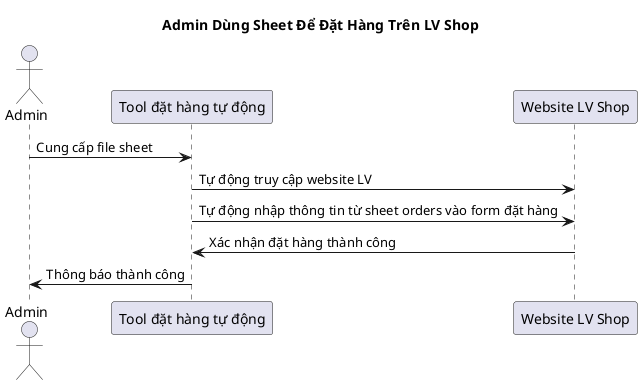 @startuml
title Admin Dùng Sheet Để Đặt Hàng Trên LV Shop

actor "Admin" as Admin
participant "Tool đặt hàng tự động" as Web
participant "Website LV Shop" as LV

Admin -> Web : Cung cấp file sheet
Web -> LV : Tự động truy cập website LV
Web -> LV : Tự động nhập thông tin từ sheet orders vào form đặt hàng
LV -> Web : Xác nhận đặt hàng thành công
Web -> Admin : Thông báo thành công

@enduml
